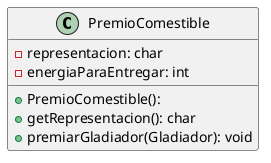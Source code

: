 @startuml
skinparam linetype ortho

class PremioComestible {
  + PremioComestible():
  - representacion: char
  - energiaParaEntregar: int
  + getRepresentacion(): char
  + premiarGladiador(Gladiador): void
}

@enduml
